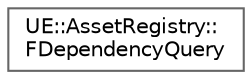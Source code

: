 digraph "Graphical Class Hierarchy"
{
 // INTERACTIVE_SVG=YES
 // LATEX_PDF_SIZE
  bgcolor="transparent";
  edge [fontname=Helvetica,fontsize=10,labelfontname=Helvetica,labelfontsize=10];
  node [fontname=Helvetica,fontsize=10,shape=box,height=0.2,width=0.4];
  rankdir="LR";
  Node0 [id="Node000000",label="UE::AssetRegistry::\lFDependencyQuery",height=0.2,width=0.4,color="grey40", fillcolor="white", style="filled",URL="$de/dcb/structUE_1_1AssetRegistry_1_1FDependencyQuery.html",tooltip="A struct that is equivalent to EDependencyQuery, but is more useful for performance in filtering oper..."];
}
